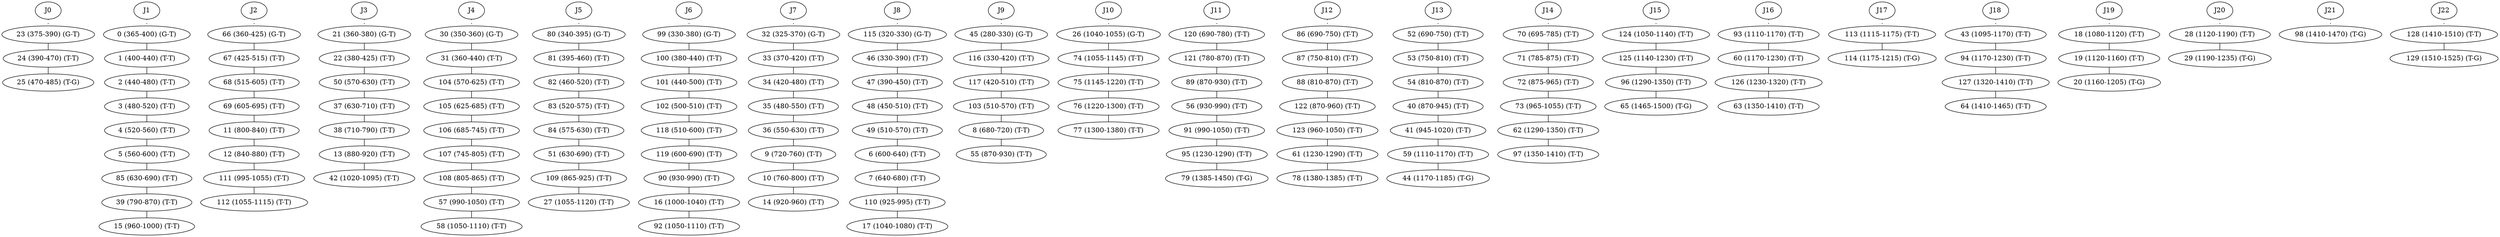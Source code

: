 graph g {
ranksep=0.2;
overlap=scale;
"J0" -- "23 (375-390) (G-T)" [style=dotted];
"23 (375-390) (G-T)" -- "24 (390-470) (T-T)" [weight=1.2, len=0.5];
"24 (390-470) (T-T)" -- "25 (470-485) (T-G)" [weight=1.2, len=0.5];
"J1" -- "0 (365-400) (G-T)" [style=dotted];
"0 (365-400) (G-T)" -- "1 (400-440) (T-T)" [weight=1.2, len=0.5];
"1 (400-440) (T-T)" -- "2 (440-480) (T-T)" [weight=1.2, len=0.5];
"2 (440-480) (T-T)" -- "3 (480-520) (T-T)" [weight=1.2, len=0.5];
"3 (480-520) (T-T)" -- "4 (520-560) (T-T)" [weight=1.2, len=0.5];
"4 (520-560) (T-T)" -- "5 (560-600) (T-T)" [weight=1.2, len=0.5];
"5 (560-600) (T-T)" -- "85 (630-690) (T-T)" [weight=1.2, len=0.5];
"85 (630-690) (T-T)" -- "39 (790-870) (T-T)" [weight=1.2, len=0.5];
"39 (790-870) (T-T)" -- "15 (960-1000) (T-T)" [weight=1.2, len=0.5];
"J2" -- "66 (360-425) (G-T)" [style=dotted];
"66 (360-425) (G-T)" -- "67 (425-515) (T-T)" [weight=1.2, len=0.5];
"67 (425-515) (T-T)" -- "68 (515-605) (T-T)" [weight=1.2, len=0.5];
"68 (515-605) (T-T)" -- "69 (605-695) (T-T)" [weight=1.2, len=0.5];
"69 (605-695) (T-T)" -- "11 (800-840) (T-T)" [weight=1.2, len=0.5];
"11 (800-840) (T-T)" -- "12 (840-880) (T-T)" [weight=1.2, len=0.5];
"12 (840-880) (T-T)" -- "111 (995-1055) (T-T)" [weight=1.2, len=0.5];
"111 (995-1055) (T-T)" -- "112 (1055-1115) (T-T)" [weight=1.2, len=0.5];
"J3" -- "21 (360-380) (G-T)" [style=dotted];
"21 (360-380) (G-T)" -- "22 (380-425) (T-T)" [weight=1.2, len=0.5];
"22 (380-425) (T-T)" -- "50 (570-630) (T-T)" [weight=1.2, len=0.5];
"50 (570-630) (T-T)" -- "37 (630-710) (T-T)" [weight=1.2, len=0.5];
"37 (630-710) (T-T)" -- "38 (710-790) (T-T)" [weight=1.2, len=0.5];
"38 (710-790) (T-T)" -- "13 (880-920) (T-T)" [weight=1.2, len=0.5];
"13 (880-920) (T-T)" -- "42 (1020-1095) (T-T)" [weight=1.2, len=0.5];
"J4" -- "30 (350-360) (G-T)" [style=dotted];
"30 (350-360) (G-T)" -- "31 (360-440) (T-T)" [weight=1.2, len=0.5];
"31 (360-440) (T-T)" -- "104 (570-625) (T-T)" [weight=1.2, len=0.5];
"104 (570-625) (T-T)" -- "105 (625-685) (T-T)" [weight=1.2, len=0.5];
"105 (625-685) (T-T)" -- "106 (685-745) (T-T)" [weight=1.2, len=0.5];
"106 (685-745) (T-T)" -- "107 (745-805) (T-T)" [weight=1.2, len=0.5];
"107 (745-805) (T-T)" -- "108 (805-865) (T-T)" [weight=1.2, len=0.5];
"108 (805-865) (T-T)" -- "57 (990-1050) (T-T)" [weight=1.2, len=0.5];
"57 (990-1050) (T-T)" -- "58 (1050-1110) (T-T)" [weight=1.2, len=0.5];
"J5" -- "80 (340-395) (G-T)" [style=dotted];
"80 (340-395) (G-T)" -- "81 (395-460) (T-T)" [weight=1.2, len=0.5];
"81 (395-460) (T-T)" -- "82 (460-520) (T-T)" [weight=1.2, len=0.5];
"82 (460-520) (T-T)" -- "83 (520-575) (T-T)" [weight=1.2, len=0.5];
"83 (520-575) (T-T)" -- "84 (575-630) (T-T)" [weight=1.2, len=0.5];
"84 (575-630) (T-T)" -- "51 (630-690) (T-T)" [weight=1.2, len=0.5];
"51 (630-690) (T-T)" -- "109 (865-925) (T-T)" [weight=1.2, len=0.5];
"109 (865-925) (T-T)" -- "27 (1055-1120) (T-T)" [weight=1.2, len=0.5];
"J6" -- "99 (330-380) (G-T)" [style=dotted];
"99 (330-380) (G-T)" -- "100 (380-440) (T-T)" [weight=1.2, len=0.5];
"100 (380-440) (T-T)" -- "101 (440-500) (T-T)" [weight=1.2, len=0.5];
"101 (440-500) (T-T)" -- "102 (500-510) (T-T)" [weight=1.2, len=0.5];
"102 (500-510) (T-T)" -- "118 (510-600) (T-T)" [weight=1.2, len=0.5];
"118 (510-600) (T-T)" -- "119 (600-690) (T-T)" [weight=1.2, len=0.5];
"119 (600-690) (T-T)" -- "90 (930-990) (T-T)" [weight=1.2, len=0.5];
"90 (930-990) (T-T)" -- "16 (1000-1040) (T-T)" [weight=1.2, len=0.5];
"16 (1000-1040) (T-T)" -- "92 (1050-1110) (T-T)" [weight=1.2, len=0.5];
"J7" -- "32 (325-370) (G-T)" [style=dotted];
"32 (325-370) (G-T)" -- "33 (370-420) (T-T)" [weight=1.2, len=0.5];
"33 (370-420) (T-T)" -- "34 (420-480) (T-T)" [weight=1.2, len=0.5];
"34 (420-480) (T-T)" -- "35 (480-550) (T-T)" [weight=1.2, len=0.5];
"35 (480-550) (T-T)" -- "36 (550-630) (T-T)" [weight=1.2, len=0.5];
"36 (550-630) (T-T)" -- "9 (720-760) (T-T)" [weight=1.2, len=0.5];
"9 (720-760) (T-T)" -- "10 (760-800) (T-T)" [weight=1.2, len=0.5];
"10 (760-800) (T-T)" -- "14 (920-960) (T-T)" [weight=1.2, len=0.5];
"J8" -- "115 (320-330) (G-T)" [style=dotted];
"115 (320-330) (G-T)" -- "46 (330-390) (T-T)" [weight=1.2, len=0.5];
"46 (330-390) (T-T)" -- "47 (390-450) (T-T)" [weight=1.2, len=0.5];
"47 (390-450) (T-T)" -- "48 (450-510) (T-T)" [weight=1.2, len=0.5];
"48 (450-510) (T-T)" -- "49 (510-570) (T-T)" [weight=1.2, len=0.5];
"49 (510-570) (T-T)" -- "6 (600-640) (T-T)" [weight=1.2, len=0.5];
"6 (600-640) (T-T)" -- "7 (640-680) (T-T)" [weight=1.2, len=0.5];
"7 (640-680) (T-T)" -- "110 (925-995) (T-T)" [weight=1.2, len=0.5];
"110 (925-995) (T-T)" -- "17 (1040-1080) (T-T)" [weight=1.2, len=0.5];
"J9" -- "45 (280-330) (G-T)" [style=dotted];
"45 (280-330) (G-T)" -- "116 (330-420) (T-T)" [weight=1.2, len=0.5];
"116 (330-420) (T-T)" -- "117 (420-510) (T-T)" [weight=1.2, len=0.5];
"117 (420-510) (T-T)" -- "103 (510-570) (T-T)" [weight=1.2, len=0.5];
"103 (510-570) (T-T)" -- "8 (680-720) (T-T)" [weight=1.2, len=0.5];
"8 (680-720) (T-T)" -- "55 (870-930) (T-T)" [weight=1.2, len=0.5];
"J10" -- "26 (1040-1055) (G-T)" [style=dotted];
"26 (1040-1055) (G-T)" -- "74 (1055-1145) (T-T)" [weight=1.2, len=0.5];
"74 (1055-1145) (T-T)" -- "75 (1145-1220) (T-T)" [weight=1.2, len=0.5];
"75 (1145-1220) (T-T)" -- "76 (1220-1300) (T-T)" [weight=1.2, len=0.5];
"76 (1220-1300) (T-T)" -- "77 (1300-1380) (T-T)" [weight=1.2, len=0.5];
"J11" -- "120 (690-780) (T-T)" [style=dotted];
"120 (690-780) (T-T)" -- "121 (780-870) (T-T)" [weight=1.2, len=0.5];
"121 (780-870) (T-T)" -- "89 (870-930) (T-T)" [weight=1.2, len=0.5];
"89 (870-930) (T-T)" -- "56 (930-990) (T-T)" [weight=1.2, len=0.5];
"56 (930-990) (T-T)" -- "91 (990-1050) (T-T)" [weight=1.2, len=0.5];
"91 (990-1050) (T-T)" -- "95 (1230-1290) (T-T)" [weight=1.2, len=0.5];
"95 (1230-1290) (T-T)" -- "79 (1385-1450) (T-G)" [weight=1.2, len=0.5];
"J12" -- "86 (690-750) (T-T)" [style=dotted];
"86 (690-750) (T-T)" -- "87 (750-810) (T-T)" [weight=1.2, len=0.5];
"87 (750-810) (T-T)" -- "88 (810-870) (T-T)" [weight=1.2, len=0.5];
"88 (810-870) (T-T)" -- "122 (870-960) (T-T)" [weight=1.2, len=0.5];
"122 (870-960) (T-T)" -- "123 (960-1050) (T-T)" [weight=1.2, len=0.5];
"123 (960-1050) (T-T)" -- "61 (1230-1290) (T-T)" [weight=1.2, len=0.5];
"61 (1230-1290) (T-T)" -- "78 (1380-1385) (T-T)" [weight=1.2, len=0.5];
"J13" -- "52 (690-750) (T-T)" [style=dotted];
"52 (690-750) (T-T)" -- "53 (750-810) (T-T)" [weight=1.2, len=0.5];
"53 (750-810) (T-T)" -- "54 (810-870) (T-T)" [weight=1.2, len=0.5];
"54 (810-870) (T-T)" -- "40 (870-945) (T-T)" [weight=1.2, len=0.5];
"40 (870-945) (T-T)" -- "41 (945-1020) (T-T)" [weight=1.2, len=0.5];
"41 (945-1020) (T-T)" -- "59 (1110-1170) (T-T)" [weight=1.2, len=0.5];
"59 (1110-1170) (T-T)" -- "44 (1170-1185) (T-G)" [weight=1.2, len=0.5];
"J14" -- "70 (695-785) (T-T)" [style=dotted];
"70 (695-785) (T-T)" -- "71 (785-875) (T-T)" [weight=1.2, len=0.5];
"71 (785-875) (T-T)" -- "72 (875-965) (T-T)" [weight=1.2, len=0.5];
"72 (875-965) (T-T)" -- "73 (965-1055) (T-T)" [weight=1.2, len=0.5];
"73 (965-1055) (T-T)" -- "62 (1290-1350) (T-T)" [weight=1.2, len=0.5];
"62 (1290-1350) (T-T)" -- "97 (1350-1410) (T-T)" [weight=1.2, len=0.5];
"J15" -- "124 (1050-1140) (T-T)" [style=dotted];
"124 (1050-1140) (T-T)" -- "125 (1140-1230) (T-T)" [weight=1.2, len=0.5];
"125 (1140-1230) (T-T)" -- "96 (1290-1350) (T-T)" [weight=1.2, len=0.5];
"96 (1290-1350) (T-T)" -- "65 (1465-1500) (T-G)" [weight=1.2, len=0.5];
"J16" -- "93 (1110-1170) (T-T)" [style=dotted];
"93 (1110-1170) (T-T)" -- "60 (1170-1230) (T-T)" [weight=1.2, len=0.5];
"60 (1170-1230) (T-T)" -- "126 (1230-1320) (T-T)" [weight=1.2, len=0.5];
"126 (1230-1320) (T-T)" -- "63 (1350-1410) (T-T)" [weight=1.2, len=0.5];
"J17" -- "113 (1115-1175) (T-T)" [style=dotted];
"113 (1115-1175) (T-T)" -- "114 (1175-1215) (T-G)" [weight=1.2, len=0.5];
"J18" -- "43 (1095-1170) (T-T)" [style=dotted];
"43 (1095-1170) (T-T)" -- "94 (1170-1230) (T-T)" [weight=1.2, len=0.5];
"94 (1170-1230) (T-T)" -- "127 (1320-1410) (T-T)" [weight=1.2, len=0.5];
"127 (1320-1410) (T-T)" -- "64 (1410-1465) (T-T)" [weight=1.2, len=0.5];
"J19" -- "18 (1080-1120) (T-T)" [style=dotted];
"18 (1080-1120) (T-T)" -- "19 (1120-1160) (T-T)" [weight=1.2, len=0.5];
"19 (1120-1160) (T-T)" -- "20 (1160-1205) (T-G)" [weight=1.2, len=0.5];
"J20" -- "28 (1120-1190) (T-T)" [style=dotted];
"28 (1120-1190) (T-T)" -- "29 (1190-1235) (T-G)" [weight=1.2, len=0.5];
"J21" -- "98 (1410-1470) (T-G)" [style=dotted];
"J22" -- "128 (1410-1510) (T-T)" [style=dotted];
"128 (1410-1510) (T-T)" -- "129 (1510-1525) (T-G)" [weight=1.2, len=0.5];
}